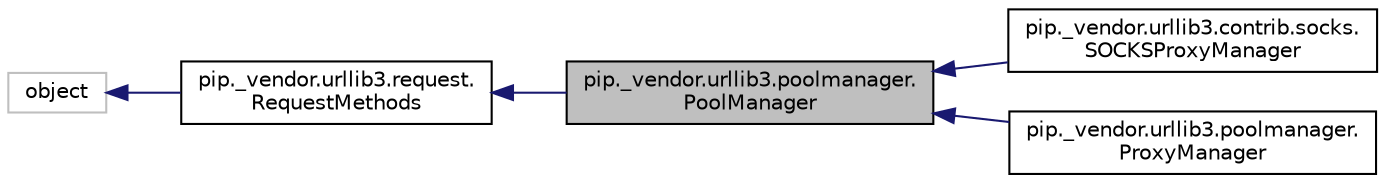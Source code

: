digraph "pip._vendor.urllib3.poolmanager.PoolManager"
{
  edge [fontname="Helvetica",fontsize="10",labelfontname="Helvetica",labelfontsize="10"];
  node [fontname="Helvetica",fontsize="10",shape=record];
  rankdir="LR";
  Node0 [label="pip._vendor.urllib3.poolmanager.\lPoolManager",height=0.2,width=0.4,color="black", fillcolor="grey75", style="filled", fontcolor="black"];
  Node1 -> Node0 [dir="back",color="midnightblue",fontsize="10",style="solid",fontname="Helvetica"];
  Node1 [label="pip._vendor.urllib3.request.\lRequestMethods",height=0.2,width=0.4,color="black", fillcolor="white", style="filled",URL="$classpip_1_1__vendor_1_1urllib3_1_1request_1_1_request_methods.html"];
  Node2 -> Node1 [dir="back",color="midnightblue",fontsize="10",style="solid",fontname="Helvetica"];
  Node2 [label="object",height=0.2,width=0.4,color="grey75", fillcolor="white", style="filled"];
  Node0 -> Node3 [dir="back",color="midnightblue",fontsize="10",style="solid",fontname="Helvetica"];
  Node3 [label="pip._vendor.urllib3.contrib.socks.\lSOCKSProxyManager",height=0.2,width=0.4,color="black", fillcolor="white", style="filled",URL="$classpip_1_1__vendor_1_1urllib3_1_1contrib_1_1socks_1_1_s_o_c_k_s_proxy_manager.html"];
  Node0 -> Node4 [dir="back",color="midnightblue",fontsize="10",style="solid",fontname="Helvetica"];
  Node4 [label="pip._vendor.urllib3.poolmanager.\lProxyManager",height=0.2,width=0.4,color="black", fillcolor="white", style="filled",URL="$classpip_1_1__vendor_1_1urllib3_1_1poolmanager_1_1_proxy_manager.html"];
}

